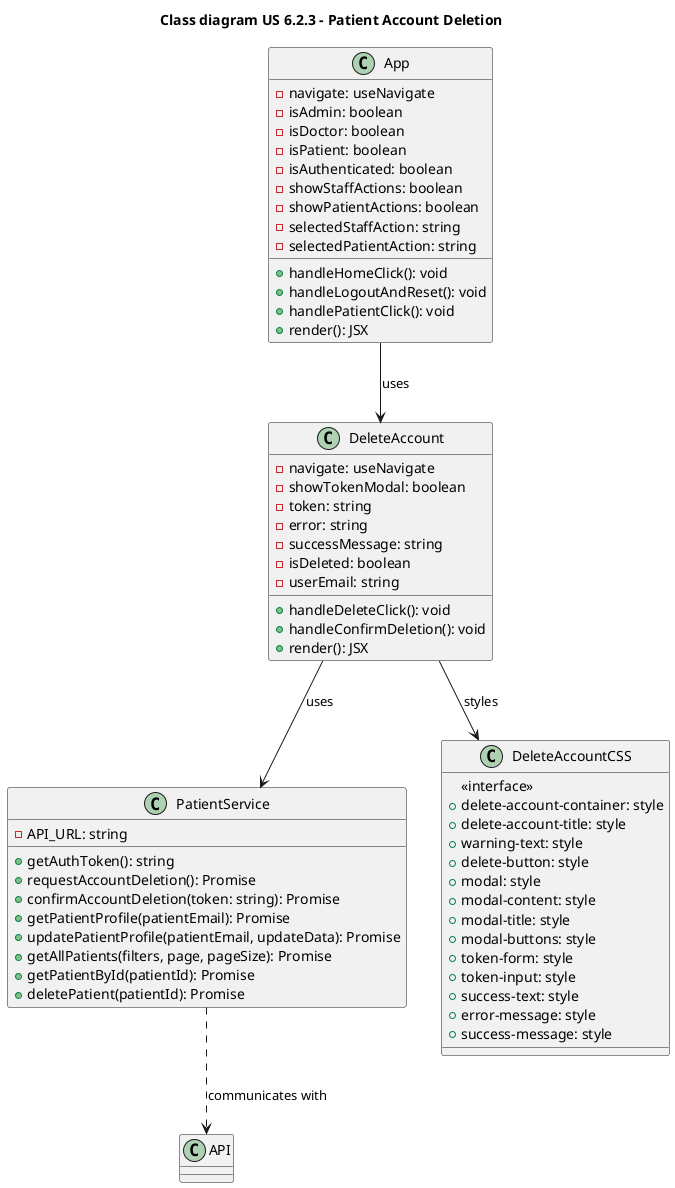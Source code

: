 @startuml namespace
title "Class diagram US 6.2.3 - Patient Account Deletion"

class DeleteAccount {
    -navigate: useNavigate
    -showTokenModal: boolean
    -token: string
    -error: string
    -successMessage: string
    -isDeleted: boolean
    -userEmail: string
    +handleDeleteClick(): void
    +handleConfirmDeletion(): void
    +render(): JSX
}

class App {
    -navigate: useNavigate
    -isAdmin: boolean
    -isDoctor: boolean
    -isPatient: boolean
    -isAuthenticated: boolean
    -showStaffActions: boolean
    -showPatientActions: boolean
    -selectedStaffAction: string
    -selectedPatientAction: string
    +handleHomeClick(): void
    +handleLogoutAndReset(): void
    +handlePatientClick(): void
    +render(): JSX
}

class PatientService {
    -API_URL: string
    +getAuthToken(): string
    +requestAccountDeletion(): Promise
    +confirmAccountDeletion(token: string): Promise
    +getPatientProfile(patientEmail): Promise
    +updatePatientProfile(patientEmail, updateData): Promise
    +getAllPatients(filters, page, pageSize): Promise
    +getPatientById(patientId): Promise
    +deletePatient(patientId): Promise
}

class DeleteAccountCSS {
    <<interface>>
    +delete-account-container: style
    +delete-account-title: style
    +warning-text: style
    +delete-button: style
    +modal: style
    +modal-content: style
    +modal-title: style
    +modal-buttons: style
    +token-form: style
    +token-input: style
    +success-text: style
    +error-message: style
    +success-message: style
}

App --> DeleteAccount : uses
DeleteAccount --> PatientService : uses
DeleteAccount --> DeleteAccountCSS : styles
PatientService ..> API : communicates with

@enduml
